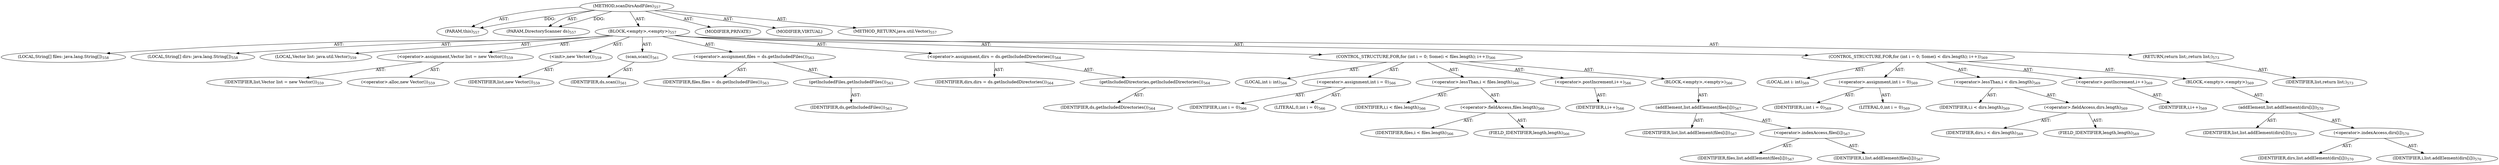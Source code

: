 digraph "scanDirsAndFiles" {  
"111669149710" [label = <(METHOD,scanDirsAndFiles)<SUB>557</SUB>> ]
"115964117021" [label = <(PARAM,this)<SUB>557</SUB>> ]
"115964117022" [label = <(PARAM,DirectoryScanner ds)<SUB>557</SUB>> ]
"25769803843" [label = <(BLOCK,&lt;empty&gt;,&lt;empty&gt;)<SUB>557</SUB>> ]
"94489280543" [label = <(LOCAL,String[] files: java.lang.String[])<SUB>558</SUB>> ]
"94489280544" [label = <(LOCAL,String[] dirs: java.lang.String[])<SUB>558</SUB>> ]
"94489280545" [label = <(LOCAL,Vector list: java.util.Vector)<SUB>559</SUB>> ]
"30064771334" [label = <(&lt;operator&gt;.assignment,Vector list = new Vector())<SUB>559</SUB>> ]
"68719476960" [label = <(IDENTIFIER,list,Vector list = new Vector())<SUB>559</SUB>> ]
"30064771335" [label = <(&lt;operator&gt;.alloc,new Vector())<SUB>559</SUB>> ]
"30064771336" [label = <(&lt;init&gt;,new Vector())<SUB>559</SUB>> ]
"68719476961" [label = <(IDENTIFIER,list,new Vector())<SUB>559</SUB>> ]
"30064771337" [label = <(scan,scan())<SUB>561</SUB>> ]
"68719476962" [label = <(IDENTIFIER,ds,scan())<SUB>561</SUB>> ]
"30064771338" [label = <(&lt;operator&gt;.assignment,files = ds.getIncludedFiles())<SUB>563</SUB>> ]
"68719476963" [label = <(IDENTIFIER,files,files = ds.getIncludedFiles())<SUB>563</SUB>> ]
"30064771339" [label = <(getIncludedFiles,getIncludedFiles())<SUB>563</SUB>> ]
"68719476964" [label = <(IDENTIFIER,ds,getIncludedFiles())<SUB>563</SUB>> ]
"30064771340" [label = <(&lt;operator&gt;.assignment,dirs = ds.getIncludedDirectories())<SUB>564</SUB>> ]
"68719476965" [label = <(IDENTIFIER,dirs,dirs = ds.getIncludedDirectories())<SUB>564</SUB>> ]
"30064771341" [label = <(getIncludedDirectories,getIncludedDirectories())<SUB>564</SUB>> ]
"68719476966" [label = <(IDENTIFIER,ds,getIncludedDirectories())<SUB>564</SUB>> ]
"47244640302" [label = <(CONTROL_STRUCTURE,FOR,for (int i = 0; Some(i &lt; files.length); i++))<SUB>566</SUB>> ]
"94489280546" [label = <(LOCAL,int i: int)<SUB>566</SUB>> ]
"30064771342" [label = <(&lt;operator&gt;.assignment,int i = 0)<SUB>566</SUB>> ]
"68719476967" [label = <(IDENTIFIER,i,int i = 0)<SUB>566</SUB>> ]
"90194313279" [label = <(LITERAL,0,int i = 0)<SUB>566</SUB>> ]
"30064771343" [label = <(&lt;operator&gt;.lessThan,i &lt; files.length)<SUB>566</SUB>> ]
"68719476968" [label = <(IDENTIFIER,i,i &lt; files.length)<SUB>566</SUB>> ]
"30064771344" [label = <(&lt;operator&gt;.fieldAccess,files.length)<SUB>566</SUB>> ]
"68719476969" [label = <(IDENTIFIER,files,i &lt; files.length)<SUB>566</SUB>> ]
"55834574890" [label = <(FIELD_IDENTIFIER,length,length)<SUB>566</SUB>> ]
"30064771345" [label = <(&lt;operator&gt;.postIncrement,i++)<SUB>566</SUB>> ]
"68719476970" [label = <(IDENTIFIER,i,i++)<SUB>566</SUB>> ]
"25769803844" [label = <(BLOCK,&lt;empty&gt;,&lt;empty&gt;)<SUB>566</SUB>> ]
"30064771346" [label = <(addElement,list.addElement(files[i]))<SUB>567</SUB>> ]
"68719476971" [label = <(IDENTIFIER,list,list.addElement(files[i]))<SUB>567</SUB>> ]
"30064771347" [label = <(&lt;operator&gt;.indexAccess,files[i])<SUB>567</SUB>> ]
"68719476972" [label = <(IDENTIFIER,files,list.addElement(files[i]))<SUB>567</SUB>> ]
"68719476973" [label = <(IDENTIFIER,i,list.addElement(files[i]))<SUB>567</SUB>> ]
"47244640303" [label = <(CONTROL_STRUCTURE,FOR,for (int i = 0; Some(i &lt; dirs.length); i++))<SUB>569</SUB>> ]
"94489280547" [label = <(LOCAL,int i: int)<SUB>569</SUB>> ]
"30064771348" [label = <(&lt;operator&gt;.assignment,int i = 0)<SUB>569</SUB>> ]
"68719476974" [label = <(IDENTIFIER,i,int i = 0)<SUB>569</SUB>> ]
"90194313280" [label = <(LITERAL,0,int i = 0)<SUB>569</SUB>> ]
"30064771349" [label = <(&lt;operator&gt;.lessThan,i &lt; dirs.length)<SUB>569</SUB>> ]
"68719476975" [label = <(IDENTIFIER,i,i &lt; dirs.length)<SUB>569</SUB>> ]
"30064771350" [label = <(&lt;operator&gt;.fieldAccess,dirs.length)<SUB>569</SUB>> ]
"68719476976" [label = <(IDENTIFIER,dirs,i &lt; dirs.length)<SUB>569</SUB>> ]
"55834574891" [label = <(FIELD_IDENTIFIER,length,length)<SUB>569</SUB>> ]
"30064771351" [label = <(&lt;operator&gt;.postIncrement,i++)<SUB>569</SUB>> ]
"68719476977" [label = <(IDENTIFIER,i,i++)<SUB>569</SUB>> ]
"25769803845" [label = <(BLOCK,&lt;empty&gt;,&lt;empty&gt;)<SUB>569</SUB>> ]
"30064771352" [label = <(addElement,list.addElement(dirs[i]))<SUB>570</SUB>> ]
"68719476978" [label = <(IDENTIFIER,list,list.addElement(dirs[i]))<SUB>570</SUB>> ]
"30064771353" [label = <(&lt;operator&gt;.indexAccess,dirs[i])<SUB>570</SUB>> ]
"68719476979" [label = <(IDENTIFIER,dirs,list.addElement(dirs[i]))<SUB>570</SUB>> ]
"68719476980" [label = <(IDENTIFIER,i,list.addElement(dirs[i]))<SUB>570</SUB>> ]
"146028888069" [label = <(RETURN,return list;,return list;)<SUB>573</SUB>> ]
"68719476981" [label = <(IDENTIFIER,list,return list;)<SUB>573</SUB>> ]
"133143986211" [label = <(MODIFIER,PRIVATE)> ]
"133143986212" [label = <(MODIFIER,VIRTUAL)> ]
"128849018894" [label = <(METHOD_RETURN,java.util.Vector)<SUB>557</SUB>> ]
  "111669149710" -> "115964117021"  [ label = "AST: "] 
  "111669149710" -> "115964117022"  [ label = "AST: "] 
  "111669149710" -> "25769803843"  [ label = "AST: "] 
  "111669149710" -> "133143986211"  [ label = "AST: "] 
  "111669149710" -> "133143986212"  [ label = "AST: "] 
  "111669149710" -> "128849018894"  [ label = "AST: "] 
  "25769803843" -> "94489280543"  [ label = "AST: "] 
  "25769803843" -> "94489280544"  [ label = "AST: "] 
  "25769803843" -> "94489280545"  [ label = "AST: "] 
  "25769803843" -> "30064771334"  [ label = "AST: "] 
  "25769803843" -> "30064771336"  [ label = "AST: "] 
  "25769803843" -> "30064771337"  [ label = "AST: "] 
  "25769803843" -> "30064771338"  [ label = "AST: "] 
  "25769803843" -> "30064771340"  [ label = "AST: "] 
  "25769803843" -> "47244640302"  [ label = "AST: "] 
  "25769803843" -> "47244640303"  [ label = "AST: "] 
  "25769803843" -> "146028888069"  [ label = "AST: "] 
  "30064771334" -> "68719476960"  [ label = "AST: "] 
  "30064771334" -> "30064771335"  [ label = "AST: "] 
  "30064771336" -> "68719476961"  [ label = "AST: "] 
  "30064771337" -> "68719476962"  [ label = "AST: "] 
  "30064771338" -> "68719476963"  [ label = "AST: "] 
  "30064771338" -> "30064771339"  [ label = "AST: "] 
  "30064771339" -> "68719476964"  [ label = "AST: "] 
  "30064771340" -> "68719476965"  [ label = "AST: "] 
  "30064771340" -> "30064771341"  [ label = "AST: "] 
  "30064771341" -> "68719476966"  [ label = "AST: "] 
  "47244640302" -> "94489280546"  [ label = "AST: "] 
  "47244640302" -> "30064771342"  [ label = "AST: "] 
  "47244640302" -> "30064771343"  [ label = "AST: "] 
  "47244640302" -> "30064771345"  [ label = "AST: "] 
  "47244640302" -> "25769803844"  [ label = "AST: "] 
  "30064771342" -> "68719476967"  [ label = "AST: "] 
  "30064771342" -> "90194313279"  [ label = "AST: "] 
  "30064771343" -> "68719476968"  [ label = "AST: "] 
  "30064771343" -> "30064771344"  [ label = "AST: "] 
  "30064771344" -> "68719476969"  [ label = "AST: "] 
  "30064771344" -> "55834574890"  [ label = "AST: "] 
  "30064771345" -> "68719476970"  [ label = "AST: "] 
  "25769803844" -> "30064771346"  [ label = "AST: "] 
  "30064771346" -> "68719476971"  [ label = "AST: "] 
  "30064771346" -> "30064771347"  [ label = "AST: "] 
  "30064771347" -> "68719476972"  [ label = "AST: "] 
  "30064771347" -> "68719476973"  [ label = "AST: "] 
  "47244640303" -> "94489280547"  [ label = "AST: "] 
  "47244640303" -> "30064771348"  [ label = "AST: "] 
  "47244640303" -> "30064771349"  [ label = "AST: "] 
  "47244640303" -> "30064771351"  [ label = "AST: "] 
  "47244640303" -> "25769803845"  [ label = "AST: "] 
  "30064771348" -> "68719476974"  [ label = "AST: "] 
  "30064771348" -> "90194313280"  [ label = "AST: "] 
  "30064771349" -> "68719476975"  [ label = "AST: "] 
  "30064771349" -> "30064771350"  [ label = "AST: "] 
  "30064771350" -> "68719476976"  [ label = "AST: "] 
  "30064771350" -> "55834574891"  [ label = "AST: "] 
  "30064771351" -> "68719476977"  [ label = "AST: "] 
  "25769803845" -> "30064771352"  [ label = "AST: "] 
  "30064771352" -> "68719476978"  [ label = "AST: "] 
  "30064771352" -> "30064771353"  [ label = "AST: "] 
  "30064771353" -> "68719476979"  [ label = "AST: "] 
  "30064771353" -> "68719476980"  [ label = "AST: "] 
  "146028888069" -> "68719476981"  [ label = "AST: "] 
  "111669149710" -> "115964117021"  [ label = "DDG: "] 
  "111669149710" -> "115964117022"  [ label = "DDG: "] 
}
